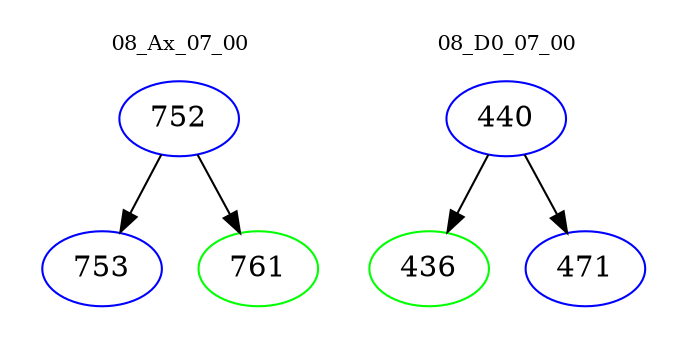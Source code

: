 digraph{
subgraph cluster_0 {
color = white
label = "08_Ax_07_00";
fontsize=10;
T0_752 [label="752", color="blue"]
T0_752 -> T0_753 [color="black"]
T0_753 [label="753", color="blue"]
T0_752 -> T0_761 [color="black"]
T0_761 [label="761", color="green"]
}
subgraph cluster_1 {
color = white
label = "08_D0_07_00";
fontsize=10;
T1_440 [label="440", color="blue"]
T1_440 -> T1_436 [color="black"]
T1_436 [label="436", color="green"]
T1_440 -> T1_471 [color="black"]
T1_471 [label="471", color="blue"]
}
}
